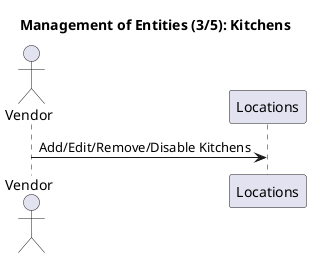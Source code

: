 @startuml
title: Management of Entities (3/5): Kitchens

actor "Vendor" as V
participant "Locations" as L


V->L: Add/Edit/Remove/Disable Kitchens
@enduml
